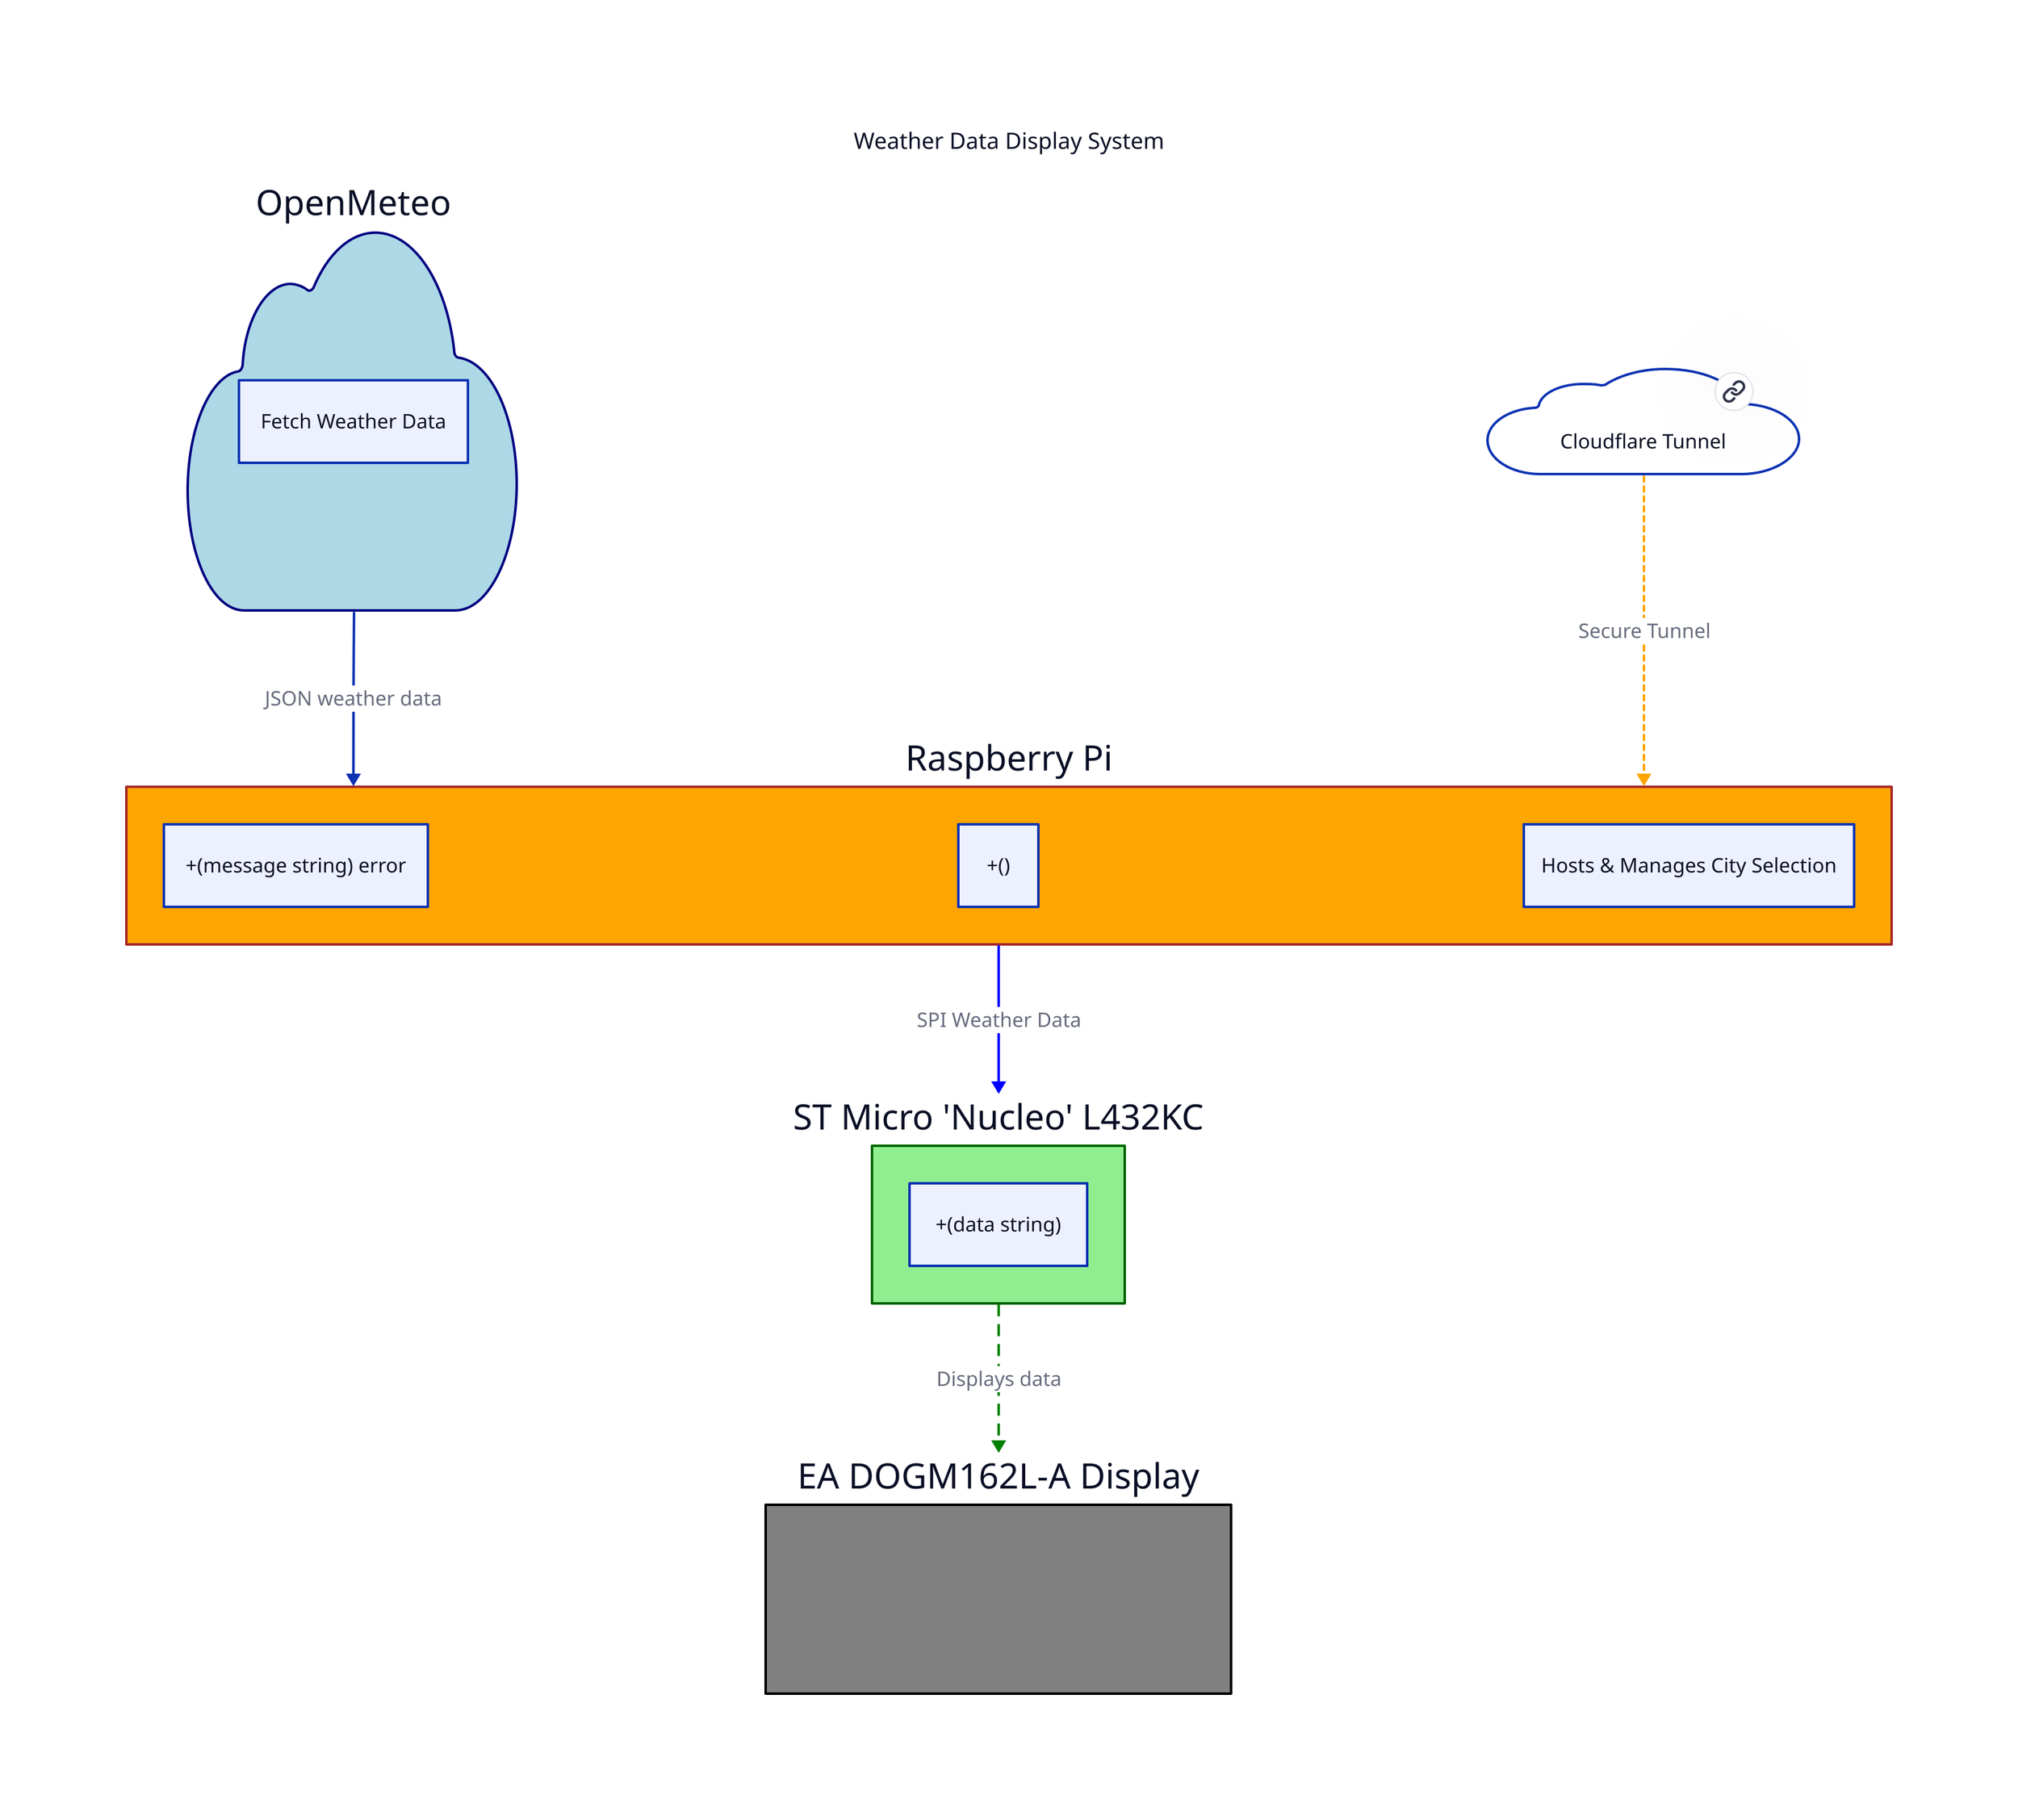 title: "Weather Data Display System" {
  near: top-center
  shape: text
  style: {
    font-size: 18
    bold: true
    underline: false
  }
}

OpenMeteo: {
  shape: cloud
  OpenMeteoAPI: "Fetch Weather Data"
}

RaspberryPi: {
  shape: rectangle
  sendViaSPI: "+(message string) error"
  main: "+()"
  WebFrontend: "Hosts & Manages City Selection"
  label: "Raspberry Pi"
}

STM32: {
  shape: rectangle
  displayData: "+(data string)"
  label: "ST Micro 'Nucleo' L432KC"
}

Display: {
  shape: rectangle
  label: "EA DOGM162L-A Display"
  description: |md
    # 8-bit SPI Display
    - Shows weather data received from STM32
  |
}

CloudflareTunnel: {
  shape: cloud
  link: "omar.datakitchen.xyz to Localhost Port 80"
  label: "Cloudflare Tunnel"
}

# Connections
OpenMeteo -> RaspberryPi: "JSON weather data"
RaspberryPi -> STM32: "SPI Weather Data" {
  style: {
    stroke: blue
    stroke-width: 2
  }
}
STM32 -> Display: "Displays data" {
  style: {
    stroke: green
    stroke-width: 2
    stroke-dash: 4
  }
}
CloudflareTunnel -> RaspberryPi: "Secure Tunnel" {
  style: {
    stroke: orange
    stroke-width: 2
    stroke-dash: 2
  }
}

# Updated flow description with Cloudflare Tunnel
flow_description: |md
  # Detailed System Flow
  - **Open Meteo API**: Fetches weather data based on city coordinates.
  - **Raspberry Pi**: Processes API data, hosts the web frontend, sends data via SPI.
  - **Cloudflare Tunnel**: Securely routes external web requests to the Raspberry Pi.
  - **STM32 (ST Micro 'Nucleo' L432KC)**: Receives data from Raspberry Pi and sends it to the display.
  - **Display (EA DOGM162L-A Display)**: Shows the weather data via an 8-bit connection.
|
# Styling
OpenMeteo.style: {
  fill: lightblue
  stroke: navy
}
RaspberryPi.style: {
  fill: orange
  stroke: brown
}
STM32.style: {
  fill: lightgreen
  stroke: darkgreen
}
Display.style: {
  fill: grey
  stroke: black
}
